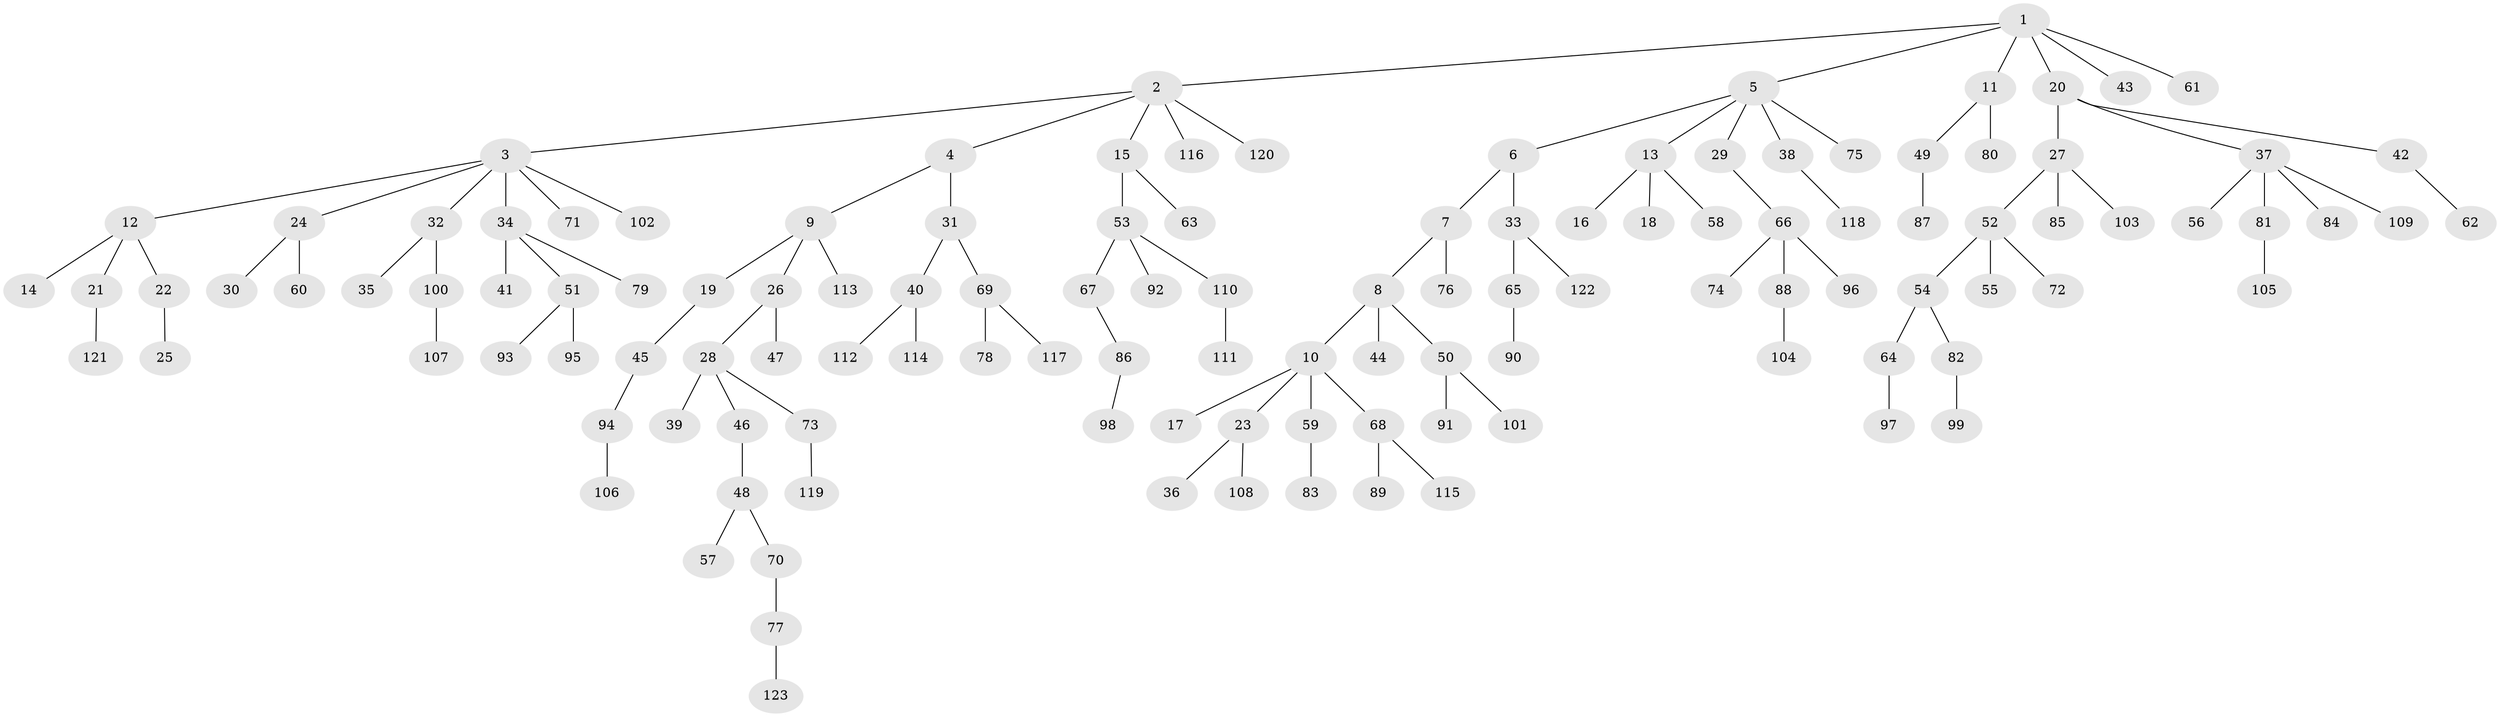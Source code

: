 // coarse degree distribution, {5: 0.03225806451612903, 4: 0.04838709677419355, 6: 0.016129032258064516, 3: 0.1774193548387097, 2: 0.25806451612903225, 1: 0.46774193548387094}
// Generated by graph-tools (version 1.1) at 2025/51/03/04/25 22:51:38]
// undirected, 123 vertices, 122 edges
graph export_dot {
  node [color=gray90,style=filled];
  1;
  2;
  3;
  4;
  5;
  6;
  7;
  8;
  9;
  10;
  11;
  12;
  13;
  14;
  15;
  16;
  17;
  18;
  19;
  20;
  21;
  22;
  23;
  24;
  25;
  26;
  27;
  28;
  29;
  30;
  31;
  32;
  33;
  34;
  35;
  36;
  37;
  38;
  39;
  40;
  41;
  42;
  43;
  44;
  45;
  46;
  47;
  48;
  49;
  50;
  51;
  52;
  53;
  54;
  55;
  56;
  57;
  58;
  59;
  60;
  61;
  62;
  63;
  64;
  65;
  66;
  67;
  68;
  69;
  70;
  71;
  72;
  73;
  74;
  75;
  76;
  77;
  78;
  79;
  80;
  81;
  82;
  83;
  84;
  85;
  86;
  87;
  88;
  89;
  90;
  91;
  92;
  93;
  94;
  95;
  96;
  97;
  98;
  99;
  100;
  101;
  102;
  103;
  104;
  105;
  106;
  107;
  108;
  109;
  110;
  111;
  112;
  113;
  114;
  115;
  116;
  117;
  118;
  119;
  120;
  121;
  122;
  123;
  1 -- 2;
  1 -- 5;
  1 -- 11;
  1 -- 20;
  1 -- 43;
  1 -- 61;
  2 -- 3;
  2 -- 4;
  2 -- 15;
  2 -- 116;
  2 -- 120;
  3 -- 12;
  3 -- 24;
  3 -- 32;
  3 -- 34;
  3 -- 71;
  3 -- 102;
  4 -- 9;
  4 -- 31;
  5 -- 6;
  5 -- 13;
  5 -- 29;
  5 -- 38;
  5 -- 75;
  6 -- 7;
  6 -- 33;
  7 -- 8;
  7 -- 76;
  8 -- 10;
  8 -- 44;
  8 -- 50;
  9 -- 19;
  9 -- 26;
  9 -- 113;
  10 -- 17;
  10 -- 23;
  10 -- 59;
  10 -- 68;
  11 -- 49;
  11 -- 80;
  12 -- 14;
  12 -- 21;
  12 -- 22;
  13 -- 16;
  13 -- 18;
  13 -- 58;
  15 -- 53;
  15 -- 63;
  19 -- 45;
  20 -- 27;
  20 -- 37;
  20 -- 42;
  21 -- 121;
  22 -- 25;
  23 -- 36;
  23 -- 108;
  24 -- 30;
  24 -- 60;
  26 -- 28;
  26 -- 47;
  27 -- 52;
  27 -- 85;
  27 -- 103;
  28 -- 39;
  28 -- 46;
  28 -- 73;
  29 -- 66;
  31 -- 40;
  31 -- 69;
  32 -- 35;
  32 -- 100;
  33 -- 65;
  33 -- 122;
  34 -- 41;
  34 -- 51;
  34 -- 79;
  37 -- 56;
  37 -- 81;
  37 -- 84;
  37 -- 109;
  38 -- 118;
  40 -- 112;
  40 -- 114;
  42 -- 62;
  45 -- 94;
  46 -- 48;
  48 -- 57;
  48 -- 70;
  49 -- 87;
  50 -- 91;
  50 -- 101;
  51 -- 93;
  51 -- 95;
  52 -- 54;
  52 -- 55;
  52 -- 72;
  53 -- 67;
  53 -- 92;
  53 -- 110;
  54 -- 64;
  54 -- 82;
  59 -- 83;
  64 -- 97;
  65 -- 90;
  66 -- 74;
  66 -- 88;
  66 -- 96;
  67 -- 86;
  68 -- 89;
  68 -- 115;
  69 -- 78;
  69 -- 117;
  70 -- 77;
  73 -- 119;
  77 -- 123;
  81 -- 105;
  82 -- 99;
  86 -- 98;
  88 -- 104;
  94 -- 106;
  100 -- 107;
  110 -- 111;
}
